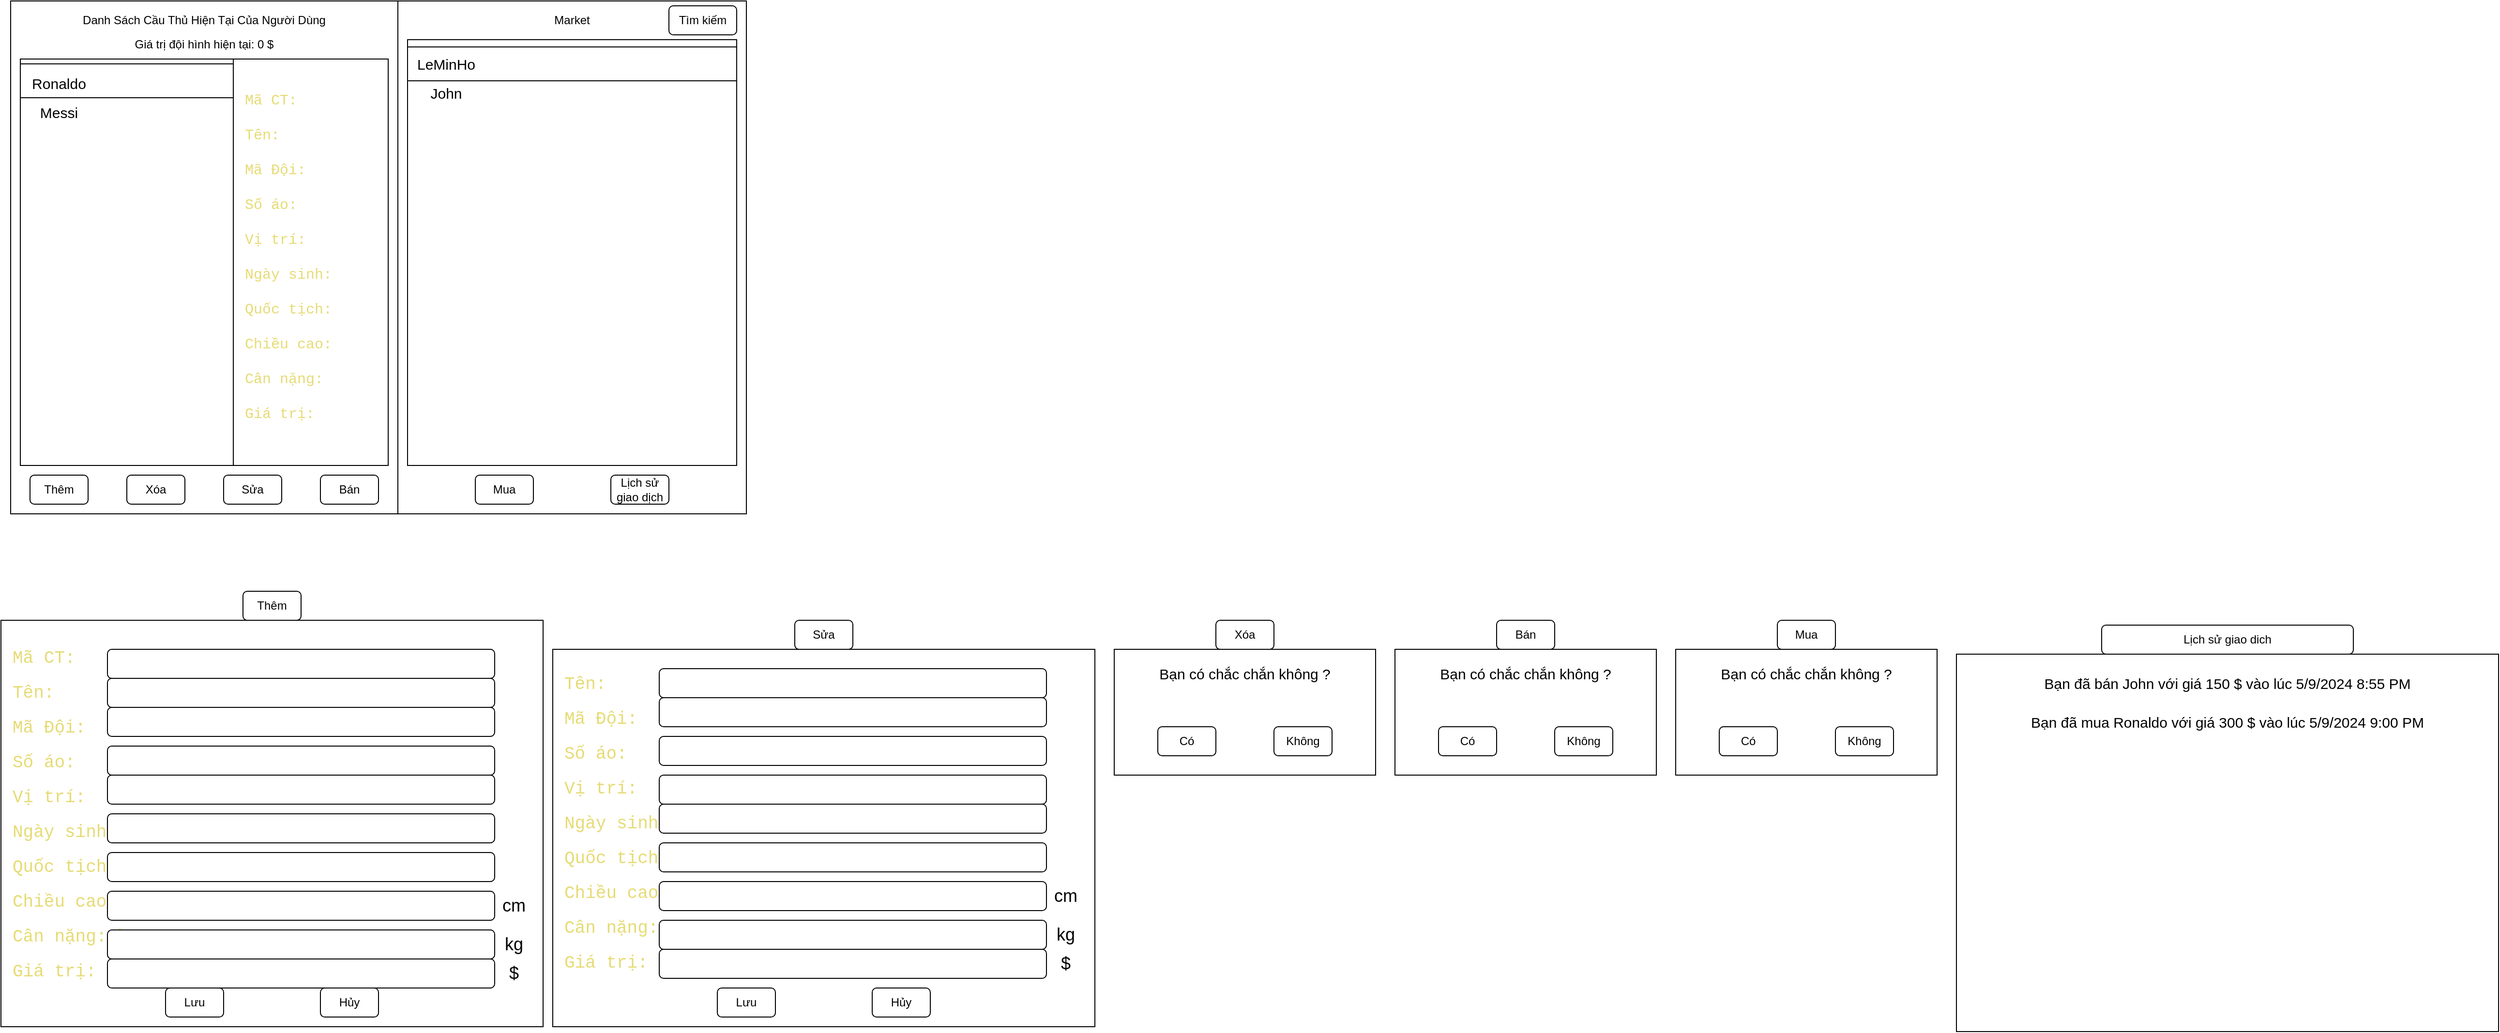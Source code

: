 <mxfile>
    <diagram id="NJaq-msRWG12gq8oBcN4" name="Page-1">
        <mxGraphModel dx="1172" dy="577" grid="1" gridSize="10" guides="1" tooltips="1" connect="1" arrows="1" fold="1" page="1" pageScale="1" pageWidth="850" pageHeight="1100" math="0" shadow="0">
            <root>
                <mxCell id="0"/>
                <mxCell id="1" parent="0"/>
                <mxCell id="2" value="" style="rounded=0;whiteSpace=wrap;html=1;" vertex="1" parent="1">
                    <mxGeometry x="10" y="20" width="760" height="530" as="geometry"/>
                </mxCell>
                <mxCell id="4" value="" style="rounded=0;whiteSpace=wrap;html=1;" vertex="1" parent="1">
                    <mxGeometry x="10" y="20" width="400" height="530" as="geometry"/>
                </mxCell>
                <mxCell id="5" value="Thêm" style="rounded=1;whiteSpace=wrap;html=1;" vertex="1" parent="1">
                    <mxGeometry x="30" y="510" width="60" height="30" as="geometry"/>
                </mxCell>
                <mxCell id="6" value="Xóa" style="rounded=1;whiteSpace=wrap;html=1;" vertex="1" parent="1">
                    <mxGeometry x="130" y="510" width="60" height="30" as="geometry"/>
                </mxCell>
                <mxCell id="7" value="Sửa" style="rounded=1;whiteSpace=wrap;html=1;" vertex="1" parent="1">
                    <mxGeometry x="230" y="510" width="60" height="30" as="geometry"/>
                </mxCell>
                <mxCell id="8" value="" style="rounded=0;whiteSpace=wrap;html=1;" vertex="1" parent="1">
                    <mxGeometry x="20" y="80" width="380" height="420" as="geometry"/>
                </mxCell>
                <mxCell id="9" value="Danh Sách Cầu Thủ Hiện Tại Của Người Dùng" style="text;html=1;strokeColor=none;fillColor=none;align=center;verticalAlign=middle;whiteSpace=wrap;rounded=0;" vertex="1" parent="1">
                    <mxGeometry x="70" y="30" width="280" height="20" as="geometry"/>
                </mxCell>
                <mxCell id="11" value="Tìm kiếm" style="rounded=1;whiteSpace=wrap;html=1;" vertex="1" parent="1">
                    <mxGeometry x="690" y="25" width="70" height="30" as="geometry"/>
                </mxCell>
                <mxCell id="12" value="Market" style="text;html=1;strokeColor=none;fillColor=none;align=center;verticalAlign=middle;whiteSpace=wrap;rounded=0;" vertex="1" parent="1">
                    <mxGeometry x="560" y="25" width="60" height="30" as="geometry"/>
                </mxCell>
                <mxCell id="13" value="" style="rounded=0;whiteSpace=wrap;html=1;" vertex="1" parent="1">
                    <mxGeometry x="420" y="60" width="340" height="440" as="geometry"/>
                </mxCell>
                <mxCell id="16" value="Mua" style="rounded=1;whiteSpace=wrap;html=1;" vertex="1" parent="1">
                    <mxGeometry x="490" y="510" width="60" height="30" as="geometry"/>
                </mxCell>
                <mxCell id="17" value="Bán" style="rounded=1;whiteSpace=wrap;html=1;" vertex="1" parent="1">
                    <mxGeometry x="330" y="510" width="60" height="30" as="geometry"/>
                </mxCell>
                <mxCell id="25" value="Giá trị đội hình hiện tại: 0 $" style="text;html=1;strokeColor=none;fillColor=none;align=center;verticalAlign=middle;whiteSpace=wrap;rounded=0;" vertex="1" parent="1">
                    <mxGeometry x="130" y="50" width="160" height="30" as="geometry"/>
                </mxCell>
                <mxCell id="26" value="Lịch sử giao dịch" style="rounded=1;whiteSpace=wrap;html=1;" vertex="1" parent="1">
                    <mxGeometry x="630" y="510" width="60" height="30" as="geometry"/>
                </mxCell>
                <mxCell id="28" value="Thêm" style="rounded=1;whiteSpace=wrap;html=1;" vertex="1" parent="1">
                    <mxGeometry x="250" y="630" width="60" height="30" as="geometry"/>
                </mxCell>
                <mxCell id="29" value="&lt;span style=&quot;color: rgba(0, 0, 0, 0); font-family: monospace; font-size: 0px; text-align: start;&quot;&gt;%3CmxGraphModel%3E%3Croot%3E%3CmxCell%20id%3D%220%22%2F%3E%3CmxCell%20id%3D%221%22%20parent%3D%220%22%2F%3E%3CmxCell%20id%3D%222%22%20value%3D%22%22%20style%3D%22rounded%3D1%3BwhiteSpace%3Dwrap%3Bhtml%3D1%3BlabelBackgroundColor%3Dnone%3BfontSize%3D18%3B%22%20vertex%3D%221%22%20parent%3D%221%22%3E%3CmxGeometry%20x%3D%2280%22%20y%3D%22680%22%20width%3D%22460%22%20height%3D%2230%22%20as%3D%22geometry%22%2F%3E%3C%2FmxCell%3E%3C%2Froot%3E%3C%2FmxGraphModel%3E&lt;/span&gt;" style="rounded=0;whiteSpace=wrap;html=1;" vertex="1" parent="1">
                    <mxGeometry y="660" width="560" height="420" as="geometry"/>
                </mxCell>
                <mxCell id="30" value="&lt;br style=&quot;font-size: 18px;&quot;&gt;&lt;div style=&quot;color: rgb(255, 255, 255); font-family: &amp;quot;JetBrains Mono Italic&amp;quot;, Consolas, &amp;quot;Courier New&amp;quot;, monospace; font-weight: normal; font-size: 18px; line-height: 18px;&quot;&gt;&lt;div style=&quot;font-size: 18px;&quot;&gt;&lt;span style=&quot;color: rgb(230, 219, 116); font-size: 18px;&quot;&gt;Mã CT:&lt;/span&gt;&lt;/div&gt;&lt;div style=&quot;font-size: 18px;&quot;&gt;&lt;span style=&quot;color: rgb(230, 219, 116); font-size: 18px;&quot;&gt;&lt;br&gt;&lt;/span&gt;&lt;/div&gt;&lt;div style=&quot;font-size: 18px;&quot;&gt;&lt;span style=&quot;color: rgb(230, 219, 116); font-size: 18px;&quot;&gt;Tên:&lt;/span&gt;&lt;/div&gt;&lt;div style=&quot;font-size: 18px;&quot;&gt;&lt;span style=&quot;color: rgb(230, 219, 116); font-size: 18px;&quot;&gt;&lt;br&gt;&lt;/span&gt;&lt;/div&gt;&lt;div style=&quot;font-size: 18px;&quot;&gt;&lt;span style=&quot;color: rgb(230, 219, 116); font-size: 18px;&quot;&gt;Mã Đội:&lt;/span&gt;&lt;/div&gt;&lt;div style=&quot;font-size: 18px;&quot;&gt;&lt;span style=&quot;color: rgb(230, 219, 116); font-size: 18px;&quot;&gt;&lt;br&gt;&lt;/span&gt;&lt;/div&gt;&lt;div style=&quot;font-size: 18px;&quot;&gt;&lt;span style=&quot;color: rgb(230, 219, 116); font-size: 18px;&quot;&gt;Số áo:&lt;/span&gt;&lt;/div&gt;&lt;div style=&quot;font-size: 18px;&quot;&gt;&lt;span style=&quot;color: rgb(230, 219, 116); font-size: 18px;&quot;&gt;&lt;br&gt;&lt;/span&gt;&lt;/div&gt;&lt;div style=&quot;font-size: 18px;&quot;&gt;&lt;span style=&quot;color: rgb(230, 219, 116); font-size: 18px;&quot;&gt;Vị trí:&lt;/span&gt;&lt;/div&gt;&lt;div style=&quot;font-size: 18px;&quot;&gt;&lt;span style=&quot;color: rgb(230, 219, 116); font-size: 18px;&quot;&gt;&lt;br&gt;&lt;/span&gt;&lt;/div&gt;&lt;div style=&quot;font-size: 18px;&quot;&gt;&lt;span style=&quot;color: rgb(230, 219, 116); font-size: 18px;&quot;&gt;Ngày sinh:&lt;/span&gt;&lt;/div&gt;&lt;div style=&quot;font-size: 18px;&quot;&gt;&lt;span style=&quot;color: rgb(230, 219, 116); font-size: 18px;&quot;&gt;&lt;br&gt;&lt;/span&gt;&lt;/div&gt;&lt;div style=&quot;font-size: 18px;&quot;&gt;&lt;span style=&quot;color: rgb(230, 219, 116); font-size: 18px;&quot;&gt;Quốc tịch:&lt;/span&gt;&lt;/div&gt;&lt;div style=&quot;font-size: 18px;&quot;&gt;&lt;span style=&quot;color: rgb(230, 219, 116); font-size: 18px;&quot;&gt;&lt;br&gt;&lt;/span&gt;&lt;/div&gt;&lt;div style=&quot;font-size: 18px;&quot;&gt;&lt;span style=&quot;color: rgb(230, 219, 116); font-size: 18px;&quot;&gt;Chiều cao:&amp;nbsp;&lt;/span&gt;&lt;span style=&quot;color: rgb(230, 219, 116); font-size: 18px;&quot;&gt;cm&lt;/span&gt;&lt;/div&gt;&lt;div style=&quot;font-size: 18px;&quot;&gt;&lt;span style=&quot;color: rgb(230, 219, 116); font-size: 18px;&quot;&gt;&lt;br&gt;&lt;/span&gt;&lt;/div&gt;&lt;div style=&quot;font-size: 18px;&quot;&gt;&lt;span style=&quot;color: rgb(230, 219, 116); font-size: 18px;&quot;&gt;Cân nặng:&lt;/span&gt;&lt;span style=&quot;color: rgb(230, 219, 116); font-size: 18px;&quot;&gt;&amp;nbsp;kg&lt;/span&gt;&lt;/div&gt;&lt;div style=&quot;font-size: 18px;&quot;&gt;&lt;span style=&quot;color: rgb(230, 219, 116); font-size: 18px;&quot;&gt;&lt;br&gt;&lt;/span&gt;&lt;/div&gt;&lt;div style=&quot;font-size: 18px;&quot;&gt;&lt;span style=&quot;color: rgb(230, 219, 116); font-size: 18px;&quot;&gt;Giá trị:&lt;/span&gt;&lt;/div&gt;&lt;/div&gt;" style="text;html=1;strokeColor=none;fillColor=none;align=left;verticalAlign=middle;whiteSpace=wrap;rounded=0;labelBackgroundColor=none;fontSize=18;" vertex="1" parent="1">
                    <mxGeometry x="10" y="670" width="380" height="360" as="geometry"/>
                </mxCell>
                <mxCell id="40" value="" style="rounded=1;whiteSpace=wrap;html=1;labelBackgroundColor=none;fontSize=18;" vertex="1" parent="1">
                    <mxGeometry x="110" y="690" width="400" height="30" as="geometry"/>
                </mxCell>
                <mxCell id="41" value="" style="rounded=1;whiteSpace=wrap;html=1;labelBackgroundColor=none;fontSize=18;" vertex="1" parent="1">
                    <mxGeometry x="110" y="720" width="400" height="30" as="geometry"/>
                </mxCell>
                <mxCell id="42" value="" style="rounded=1;whiteSpace=wrap;html=1;labelBackgroundColor=none;fontSize=18;" vertex="1" parent="1">
                    <mxGeometry x="110" y="750" width="400" height="30" as="geometry"/>
                </mxCell>
                <mxCell id="43" value="" style="rounded=1;whiteSpace=wrap;html=1;labelBackgroundColor=none;fontSize=18;" vertex="1" parent="1">
                    <mxGeometry x="110" y="790" width="400" height="30" as="geometry"/>
                </mxCell>
                <mxCell id="44" value="" style="rounded=1;whiteSpace=wrap;html=1;labelBackgroundColor=none;fontSize=18;" vertex="1" parent="1">
                    <mxGeometry x="110" y="820" width="400" height="30" as="geometry"/>
                </mxCell>
                <mxCell id="45" value="" style="rounded=1;whiteSpace=wrap;html=1;labelBackgroundColor=none;fontSize=18;" vertex="1" parent="1">
                    <mxGeometry x="110" y="860" width="400" height="30" as="geometry"/>
                </mxCell>
                <mxCell id="46" value="" style="rounded=1;whiteSpace=wrap;html=1;labelBackgroundColor=none;fontSize=18;" vertex="1" parent="1">
                    <mxGeometry x="110" y="900" width="400" height="30" as="geometry"/>
                </mxCell>
                <mxCell id="47" value="" style="rounded=1;whiteSpace=wrap;html=1;labelBackgroundColor=none;fontSize=18;" vertex="1" parent="1">
                    <mxGeometry x="110" y="940" width="400" height="30" as="geometry"/>
                </mxCell>
                <mxCell id="48" value="" style="rounded=1;whiteSpace=wrap;html=1;labelBackgroundColor=none;fontSize=18;" vertex="1" parent="1">
                    <mxGeometry x="110" y="980" width="400" height="30" as="geometry"/>
                </mxCell>
                <mxCell id="49" value="" style="rounded=1;whiteSpace=wrap;html=1;labelBackgroundColor=none;fontSize=18;" vertex="1" parent="1">
                    <mxGeometry x="110" y="1010" width="400" height="30" as="geometry"/>
                </mxCell>
                <mxCell id="50" value="cm" style="text;html=1;strokeColor=none;fillColor=none;align=center;verticalAlign=middle;whiteSpace=wrap;rounded=0;labelBackgroundColor=none;fontSize=18;" vertex="1" parent="1">
                    <mxGeometry x="500" y="940" width="60" height="30" as="geometry"/>
                </mxCell>
                <mxCell id="51" value="kg" style="text;html=1;strokeColor=none;fillColor=none;align=center;verticalAlign=middle;whiteSpace=wrap;rounded=0;labelBackgroundColor=none;fontSize=18;" vertex="1" parent="1">
                    <mxGeometry x="500" y="980" width="60" height="30" as="geometry"/>
                </mxCell>
                <mxCell id="52" value="$" style="text;html=1;strokeColor=none;fillColor=none;align=center;verticalAlign=middle;whiteSpace=wrap;rounded=0;labelBackgroundColor=none;fontSize=18;" vertex="1" parent="1">
                    <mxGeometry x="500" y="1010" width="60" height="30" as="geometry"/>
                </mxCell>
                <mxCell id="56" value="" style="rounded=0;whiteSpace=wrap;html=1;labelBackgroundColor=none;fontSize=15;" vertex="1" parent="1">
                    <mxGeometry x="240" y="80" width="160" height="420" as="geometry"/>
                </mxCell>
                <mxCell id="57" value="&lt;div style=&quot;color: rgb(255, 255, 255); font-family: &amp;quot;JetBrains Mono Italic&amp;quot;, Consolas, &amp;quot;Courier New&amp;quot;, monospace; line-height: 18px;&quot;&gt;&lt;div&gt;&lt;span style=&quot;color: #e6db74;&quot;&gt;Mã CT:&lt;/span&gt;&lt;/div&gt;&lt;div&gt;&lt;span style=&quot;color: #743ad5;&quot;&gt;&lt;br&gt;&lt;/span&gt;&lt;/div&gt;&lt;div&gt;&lt;span style=&quot;color: #e6db74;&quot;&gt;Tên:&lt;/span&gt;&lt;/div&gt;&lt;div&gt;&lt;span style=&quot;color: #743ad5;&quot;&gt;&lt;br&gt;&lt;/span&gt;&lt;/div&gt;&lt;div&gt;&lt;span style=&quot;color: #e6db74;&quot;&gt;Mã Đội:&lt;/span&gt;&lt;/div&gt;&lt;div&gt;&lt;span style=&quot;color: #743ad5;&quot;&gt;&lt;br&gt;&lt;/span&gt;&lt;/div&gt;&lt;div&gt;&lt;span style=&quot;color: #e6db74;&quot;&gt;Số áo:&lt;/span&gt;&lt;/div&gt;&lt;div&gt;&lt;span style=&quot;color: #743ad5;&quot;&gt;&lt;br&gt;&lt;/span&gt;&lt;/div&gt;&lt;div&gt;&lt;span style=&quot;color: #e6db74;&quot;&gt;Vị trí:&lt;/span&gt;&lt;/div&gt;&lt;div&gt;&lt;span style=&quot;color: #743ad5;&quot;&gt;&lt;br&gt;&lt;/span&gt;&lt;/div&gt;&lt;div&gt;&lt;span style=&quot;color: #e6db74;&quot;&gt;Ngày sinh:&lt;/span&gt;&lt;/div&gt;&lt;div&gt;&lt;br&gt;&lt;/div&gt;&lt;div&gt;&lt;span style=&quot;color: #e6db74;&quot;&gt;Quốc tịch:&lt;/span&gt;&lt;/div&gt;&lt;div&gt;&lt;span style=&quot;color: #743ad5;&quot;&gt;&lt;br&gt;&lt;/span&gt;&lt;/div&gt;&lt;div&gt;&lt;span style=&quot;color: #e6db74;&quot;&gt;Chiều cao:&lt;/span&gt;&lt;/div&gt;&lt;div&gt;&lt;span style=&quot;color: #e6db74;&quot;&gt;&lt;br&gt;&lt;/span&gt;&lt;/div&gt;&lt;div&gt;&lt;span style=&quot;color: #e6db74;&quot;&gt;Cân nặng:&lt;/span&gt;&lt;/div&gt;&lt;div&gt;&lt;span style=&quot;color: #e6db74;&quot;&gt;&lt;br&gt;&lt;/span&gt;&lt;/div&gt;&lt;div&gt;&lt;span style=&quot;color: #e6db74;&quot;&gt;Giá trị:&lt;/span&gt;&lt;/div&gt;&lt;/div&gt;" style="text;html=1;strokeColor=none;fillColor=none;align=left;verticalAlign=middle;whiteSpace=wrap;rounded=0;labelBackgroundColor=none;fontSize=15;" vertex="1" parent="1">
                    <mxGeometry x="250" y="235" width="220" height="100" as="geometry"/>
                </mxCell>
                <mxCell id="60" value="Messi" style="text;html=1;strokeColor=none;fillColor=none;align=center;verticalAlign=middle;whiteSpace=wrap;rounded=0;labelBackgroundColor=none;fontSize=15;" vertex="1" parent="1">
                    <mxGeometry x="30" y="120" width="60" height="30" as="geometry"/>
                </mxCell>
                <mxCell id="61" value="Sửa" style="rounded=1;whiteSpace=wrap;html=1;" vertex="1" parent="1">
                    <mxGeometry x="820" y="660" width="60" height="30" as="geometry"/>
                </mxCell>
                <mxCell id="98" value="&lt;span style=&quot;color: rgba(0, 0, 0, 0); font-family: monospace; font-size: 0px; text-align: start;&quot;&gt;%3CmxGraphModel%3E%3Croot%3E%3CmxCell%20id%3D%220%22%2F%3E%3CmxCell%20id%3D%221%22%20parent%3D%220%22%2F%3E%3CmxCell%20id%3D%222%22%20value%3D%22%22%20style%3D%22rounded%3D1%3BwhiteSpace%3Dwrap%3Bhtml%3D1%3BlabelBackgroundColor%3Dnone%3BfontSize%3D18%3B%22%20vertex%3D%221%22%20parent%3D%221%22%3E%3CmxGeometry%20x%3D%2280%22%20y%3D%22680%22%20width%3D%22460%22%20height%3D%2230%22%20as%3D%22geometry%22%2F%3E%3C%2FmxCell%3E%3C%2Froot%3E%3C%2FmxGraphModel%3E&lt;/span&gt;" style="rounded=0;whiteSpace=wrap;html=1;" vertex="1" parent="1">
                    <mxGeometry x="570" y="690" width="560" height="390" as="geometry"/>
                </mxCell>
                <mxCell id="99" value="&lt;br style=&quot;font-size: 18px;&quot;&gt;&lt;div style=&quot;color: rgb(255, 255, 255); font-family: &amp;quot;JetBrains Mono Italic&amp;quot;, Consolas, &amp;quot;Courier New&amp;quot;, monospace; font-weight: normal; font-size: 18px; line-height: 18px;&quot;&gt;&lt;div style=&quot;font-size: 18px;&quot;&gt;&lt;br&gt;&lt;/div&gt;&lt;div style=&quot;font-size: 18px;&quot;&gt;&lt;span style=&quot;color: rgb(230, 219, 116); font-size: 18px;&quot;&gt;Tên:&lt;/span&gt;&lt;/div&gt;&lt;div style=&quot;font-size: 18px;&quot;&gt;&lt;span style=&quot;color: rgb(230, 219, 116); font-size: 18px;&quot;&gt;&lt;br&gt;&lt;/span&gt;&lt;/div&gt;&lt;div style=&quot;font-size: 18px;&quot;&gt;&lt;span style=&quot;color: rgb(230, 219, 116); font-size: 18px;&quot;&gt;Mã Đội:&lt;/span&gt;&lt;/div&gt;&lt;div style=&quot;font-size: 18px;&quot;&gt;&lt;span style=&quot;color: rgb(230, 219, 116); font-size: 18px;&quot;&gt;&lt;br&gt;&lt;/span&gt;&lt;/div&gt;&lt;div style=&quot;font-size: 18px;&quot;&gt;&lt;span style=&quot;color: rgb(230, 219, 116); font-size: 18px;&quot;&gt;Số áo:&lt;/span&gt;&lt;/div&gt;&lt;div style=&quot;font-size: 18px;&quot;&gt;&lt;span style=&quot;color: rgb(230, 219, 116); font-size: 18px;&quot;&gt;&lt;br&gt;&lt;/span&gt;&lt;/div&gt;&lt;div style=&quot;font-size: 18px;&quot;&gt;&lt;span style=&quot;color: rgb(230, 219, 116); font-size: 18px;&quot;&gt;Vị trí:&lt;/span&gt;&lt;/div&gt;&lt;div style=&quot;font-size: 18px;&quot;&gt;&lt;span style=&quot;color: rgb(230, 219, 116); font-size: 18px;&quot;&gt;&lt;br&gt;&lt;/span&gt;&lt;/div&gt;&lt;div style=&quot;font-size: 18px;&quot;&gt;&lt;span style=&quot;color: rgb(230, 219, 116); font-size: 18px;&quot;&gt;Ngày sinh:&lt;/span&gt;&lt;/div&gt;&lt;div style=&quot;font-size: 18px;&quot;&gt;&lt;span style=&quot;color: rgb(230, 219, 116); font-size: 18px;&quot;&gt;&lt;br&gt;&lt;/span&gt;&lt;/div&gt;&lt;div style=&quot;font-size: 18px;&quot;&gt;&lt;span style=&quot;color: rgb(230, 219, 116); font-size: 18px;&quot;&gt;Quốc tịch:&lt;/span&gt;&lt;/div&gt;&lt;div style=&quot;font-size: 18px;&quot;&gt;&lt;span style=&quot;color: rgb(230, 219, 116); font-size: 18px;&quot;&gt;&lt;br&gt;&lt;/span&gt;&lt;/div&gt;&lt;div style=&quot;font-size: 18px;&quot;&gt;&lt;span style=&quot;color: rgb(230, 219, 116); font-size: 18px;&quot;&gt;Chiều cao:&amp;nbsp;&lt;/span&gt;&lt;span style=&quot;color: rgb(230, 219, 116); font-size: 18px;&quot;&gt;cm&lt;/span&gt;&lt;/div&gt;&lt;div style=&quot;font-size: 18px;&quot;&gt;&lt;span style=&quot;color: rgb(230, 219, 116); font-size: 18px;&quot;&gt;&lt;br&gt;&lt;/span&gt;&lt;/div&gt;&lt;div style=&quot;font-size: 18px;&quot;&gt;&lt;span style=&quot;color: rgb(230, 219, 116); font-size: 18px;&quot;&gt;Cân nặng:&lt;/span&gt;&lt;span style=&quot;color: rgb(230, 219, 116); font-size: 18px;&quot;&gt;&amp;nbsp;kg&lt;/span&gt;&lt;/div&gt;&lt;div style=&quot;font-size: 18px;&quot;&gt;&lt;span style=&quot;color: rgb(230, 219, 116); font-size: 18px;&quot;&gt;&lt;br&gt;&lt;/span&gt;&lt;/div&gt;&lt;div style=&quot;font-size: 18px;&quot;&gt;&lt;span style=&quot;color: rgb(230, 219, 116); font-size: 18px;&quot;&gt;Giá trị:&lt;/span&gt;&lt;/div&gt;&lt;/div&gt;" style="text;html=1;strokeColor=none;fillColor=none;align=left;verticalAlign=middle;whiteSpace=wrap;rounded=0;labelBackgroundColor=none;fontSize=18;" vertex="1" parent="1">
                    <mxGeometry x="580" y="670" width="380" height="360" as="geometry"/>
                </mxCell>
                <mxCell id="101" value="" style="rounded=1;whiteSpace=wrap;html=1;labelBackgroundColor=none;fontSize=18;" vertex="1" parent="1">
                    <mxGeometry x="680" y="710" width="400" height="30" as="geometry"/>
                </mxCell>
                <mxCell id="102" value="" style="rounded=1;whiteSpace=wrap;html=1;labelBackgroundColor=none;fontSize=18;" vertex="1" parent="1">
                    <mxGeometry x="680" y="740" width="400" height="30" as="geometry"/>
                </mxCell>
                <mxCell id="103" value="" style="rounded=1;whiteSpace=wrap;html=1;labelBackgroundColor=none;fontSize=18;" vertex="1" parent="1">
                    <mxGeometry x="680" y="780" width="400" height="30" as="geometry"/>
                </mxCell>
                <mxCell id="104" value="" style="rounded=1;whiteSpace=wrap;html=1;labelBackgroundColor=none;fontSize=18;" vertex="1" parent="1">
                    <mxGeometry x="680" y="820" width="400" height="30" as="geometry"/>
                </mxCell>
                <mxCell id="105" value="" style="rounded=1;whiteSpace=wrap;html=1;labelBackgroundColor=none;fontSize=18;" vertex="1" parent="1">
                    <mxGeometry x="680" y="850" width="400" height="30" as="geometry"/>
                </mxCell>
                <mxCell id="106" value="" style="rounded=1;whiteSpace=wrap;html=1;labelBackgroundColor=none;fontSize=18;" vertex="1" parent="1">
                    <mxGeometry x="680" y="890" width="400" height="30" as="geometry"/>
                </mxCell>
                <mxCell id="107" value="" style="rounded=1;whiteSpace=wrap;html=1;labelBackgroundColor=none;fontSize=18;" vertex="1" parent="1">
                    <mxGeometry x="680" y="930" width="400" height="30" as="geometry"/>
                </mxCell>
                <mxCell id="108" value="" style="rounded=1;whiteSpace=wrap;html=1;labelBackgroundColor=none;fontSize=18;" vertex="1" parent="1">
                    <mxGeometry x="680" y="970" width="400" height="30" as="geometry"/>
                </mxCell>
                <mxCell id="109" value="" style="rounded=1;whiteSpace=wrap;html=1;labelBackgroundColor=none;fontSize=18;" vertex="1" parent="1">
                    <mxGeometry x="680" y="1000" width="400" height="30" as="geometry"/>
                </mxCell>
                <mxCell id="110" value="cm" style="text;html=1;strokeColor=none;fillColor=none;align=center;verticalAlign=middle;whiteSpace=wrap;rounded=0;labelBackgroundColor=none;fontSize=18;" vertex="1" parent="1">
                    <mxGeometry x="1070" y="930" width="60" height="30" as="geometry"/>
                </mxCell>
                <mxCell id="111" value="kg" style="text;html=1;strokeColor=none;fillColor=none;align=center;verticalAlign=middle;whiteSpace=wrap;rounded=0;labelBackgroundColor=none;fontSize=18;" vertex="1" parent="1">
                    <mxGeometry x="1070" y="970" width="60" height="30" as="geometry"/>
                </mxCell>
                <mxCell id="112" value="$" style="text;html=1;strokeColor=none;fillColor=none;align=center;verticalAlign=middle;whiteSpace=wrap;rounded=0;labelBackgroundColor=none;fontSize=18;" vertex="1" parent="1">
                    <mxGeometry x="1070" y="1000" width="60" height="30" as="geometry"/>
                </mxCell>
                <mxCell id="113" value="Lưu" style="rounded=1;whiteSpace=wrap;html=1;" vertex="1" parent="1">
                    <mxGeometry x="740" y="1040" width="60" height="30" as="geometry"/>
                </mxCell>
                <mxCell id="114" value="Hủy" style="rounded=1;whiteSpace=wrap;html=1;" vertex="1" parent="1">
                    <mxGeometry x="900" y="1040" width="60" height="30" as="geometry"/>
                </mxCell>
                <mxCell id="117" value="Lưu" style="rounded=1;whiteSpace=wrap;html=1;" vertex="1" parent="1">
                    <mxGeometry x="170" y="1040" width="60" height="30" as="geometry"/>
                </mxCell>
                <mxCell id="118" value="Hủy" style="rounded=1;whiteSpace=wrap;html=1;" vertex="1" parent="1">
                    <mxGeometry x="330" y="1040" width="60" height="30" as="geometry"/>
                </mxCell>
                <mxCell id="119" value="Xóa" style="rounded=1;whiteSpace=wrap;html=1;" vertex="1" parent="1">
                    <mxGeometry x="1255" y="660" width="60" height="30" as="geometry"/>
                </mxCell>
                <mxCell id="120" value="&lt;span style=&quot;color: rgba(0, 0, 0, 0); font-family: monospace; font-size: 0px; text-align: start;&quot;&gt;%3CmxGraphModel%3E%3Croot%3E%3CmxCell%20id%3D%220%22%2F%3E%3CmxCell%20id%3D%221%22%20parent%3D%220%22%2F%3E%3CmxCell%20id%3D%222%22%20value%3D%22%22%20style%3D%22rounded%3D1%3BwhiteSpace%3Dwrap%3Bhtml%3D1%3BlabelBackgroundColor%3Dnone%3BfontSize%3D18%3B%22%20vertex%3D%221%22%20parent%3D%221%22%3E%3CmxGeometry%20x%3D%2280%22%20y%3D%22680%22%20width%3D%22460%22%20height%3D%2230%22%20as%3D%22geometry%22%2F%3E%3C%2FmxCell%3E%3C%2Froot%3E%3C%2FmxGraphModel%3E&lt;/span&gt;" style="rounded=0;whiteSpace=wrap;html=1;" vertex="1" parent="1">
                    <mxGeometry x="1150" y="690" width="270" height="130" as="geometry"/>
                </mxCell>
                <mxCell id="121" value="Bạn có chắc chắn không ?" style="text;html=1;strokeColor=none;fillColor=none;align=center;verticalAlign=middle;whiteSpace=wrap;rounded=0;labelBackgroundColor=none;fontSize=15;" vertex="1" parent="1">
                    <mxGeometry x="1175" y="700" width="220" height="30" as="geometry"/>
                </mxCell>
                <mxCell id="122" value="Có" style="rounded=1;whiteSpace=wrap;html=1;" vertex="1" parent="1">
                    <mxGeometry x="1195" y="770" width="60" height="30" as="geometry"/>
                </mxCell>
                <mxCell id="123" value="Không" style="rounded=1;whiteSpace=wrap;html=1;" vertex="1" parent="1">
                    <mxGeometry x="1315" y="770" width="60" height="30" as="geometry"/>
                </mxCell>
                <mxCell id="127" value="" style="rounded=0;whiteSpace=wrap;html=1;labelBackgroundColor=none;fontSize=15;" vertex="1" parent="1">
                    <mxGeometry x="20" y="85" width="220" height="35" as="geometry"/>
                </mxCell>
                <mxCell id="125" value="John" style="text;html=1;strokeColor=none;fillColor=none;align=center;verticalAlign=middle;whiteSpace=wrap;rounded=0;labelBackgroundColor=none;fontSize=15;" vertex="1" parent="1">
                    <mxGeometry x="430" y="100" width="60" height="30" as="geometry"/>
                </mxCell>
                <mxCell id="55" value="Ronaldo" style="text;html=1;strokeColor=none;fillColor=none;align=center;verticalAlign=middle;whiteSpace=wrap;rounded=0;labelBackgroundColor=none;fontSize=15;" vertex="1" parent="1">
                    <mxGeometry x="30" y="90" width="60" height="30" as="geometry"/>
                </mxCell>
                <mxCell id="128" value="" style="rounded=0;whiteSpace=wrap;html=1;labelBackgroundColor=none;fontSize=15;" vertex="1" parent="1">
                    <mxGeometry x="420" y="67.5" width="340" height="35" as="geometry"/>
                </mxCell>
                <mxCell id="124" value="LeMinHo" style="text;html=1;strokeColor=none;fillColor=none;align=center;verticalAlign=middle;whiteSpace=wrap;rounded=0;labelBackgroundColor=none;fontSize=15;" vertex="1" parent="1">
                    <mxGeometry x="430" y="70" width="60" height="30" as="geometry"/>
                </mxCell>
                <mxCell id="129" value="Bán" style="rounded=1;whiteSpace=wrap;html=1;" vertex="1" parent="1">
                    <mxGeometry x="1545" y="660" width="60" height="30" as="geometry"/>
                </mxCell>
                <mxCell id="130" value="&lt;span style=&quot;color: rgba(0, 0, 0, 0); font-family: monospace; font-size: 0px; text-align: start;&quot;&gt;%3CmxGraphModel%3E%3Croot%3E%3CmxCell%20id%3D%220%22%2F%3E%3CmxCell%20id%3D%221%22%20parent%3D%220%22%2F%3E%3CmxCell%20id%3D%222%22%20value%3D%22%22%20style%3D%22rounded%3D1%3BwhiteSpace%3Dwrap%3Bhtml%3D1%3BlabelBackgroundColor%3Dnone%3BfontSize%3D18%3B%22%20vertex%3D%221%22%20parent%3D%221%22%3E%3CmxGeometry%20x%3D%2280%22%20y%3D%22680%22%20width%3D%22460%22%20height%3D%2230%22%20as%3D%22geometry%22%2F%3E%3C%2FmxCell%3E%3C%2Froot%3E%3C%2FmxGraphModel%3E&lt;/span&gt;" style="rounded=0;whiteSpace=wrap;html=1;" vertex="1" parent="1">
                    <mxGeometry x="1440" y="690" width="270" height="130" as="geometry"/>
                </mxCell>
                <mxCell id="131" value="Bạn có chắc chắn không ?" style="text;html=1;strokeColor=none;fillColor=none;align=center;verticalAlign=middle;whiteSpace=wrap;rounded=0;labelBackgroundColor=none;fontSize=15;" vertex="1" parent="1">
                    <mxGeometry x="1465" y="700" width="220" height="30" as="geometry"/>
                </mxCell>
                <mxCell id="132" value="Có" style="rounded=1;whiteSpace=wrap;html=1;" vertex="1" parent="1">
                    <mxGeometry x="1485" y="770" width="60" height="30" as="geometry"/>
                </mxCell>
                <mxCell id="133" value="Không" style="rounded=1;whiteSpace=wrap;html=1;" vertex="1" parent="1">
                    <mxGeometry x="1605" y="770" width="60" height="30" as="geometry"/>
                </mxCell>
                <mxCell id="134" value="Mua" style="rounded=1;whiteSpace=wrap;html=1;" vertex="1" parent="1">
                    <mxGeometry x="1835" y="660" width="60" height="30" as="geometry"/>
                </mxCell>
                <mxCell id="135" value="&lt;span style=&quot;color: rgba(0, 0, 0, 0); font-family: monospace; font-size: 0px; text-align: start;&quot;&gt;%3CmxGraphModel%3E%3Croot%3E%3CmxCell%20id%3D%220%22%2F%3E%3CmxCell%20id%3D%221%22%20parent%3D%220%22%2F%3E%3CmxCell%20id%3D%222%22%20value%3D%22%22%20style%3D%22rounded%3D1%3BwhiteSpace%3Dwrap%3Bhtml%3D1%3BlabelBackgroundColor%3Dnone%3BfontSize%3D18%3B%22%20vertex%3D%221%22%20parent%3D%221%22%3E%3CmxGeometry%20x%3D%2280%22%20y%3D%22680%22%20width%3D%22460%22%20height%3D%2230%22%20as%3D%22geometry%22%2F%3E%3C%2FmxCell%3E%3C%2Froot%3E%3C%2FmxGraphModel%3E&lt;/span&gt;" style="rounded=0;whiteSpace=wrap;html=1;" vertex="1" parent="1">
                    <mxGeometry x="1730" y="690" width="270" height="130" as="geometry"/>
                </mxCell>
                <mxCell id="136" value="Bạn có chắc chắn không ?" style="text;html=1;strokeColor=none;fillColor=none;align=center;verticalAlign=middle;whiteSpace=wrap;rounded=0;labelBackgroundColor=none;fontSize=15;" vertex="1" parent="1">
                    <mxGeometry x="1755" y="700" width="220" height="30" as="geometry"/>
                </mxCell>
                <mxCell id="137" value="Có" style="rounded=1;whiteSpace=wrap;html=1;" vertex="1" parent="1">
                    <mxGeometry x="1775" y="770" width="60" height="30" as="geometry"/>
                </mxCell>
                <mxCell id="138" value="Không" style="rounded=1;whiteSpace=wrap;html=1;" vertex="1" parent="1">
                    <mxGeometry x="1895" y="770" width="60" height="30" as="geometry"/>
                </mxCell>
                <mxCell id="139" value="Lịch sử giao dich" style="rounded=1;whiteSpace=wrap;html=1;" vertex="1" parent="1">
                    <mxGeometry x="2170" y="665" width="260" height="30" as="geometry"/>
                </mxCell>
                <mxCell id="140" value="&lt;span style=&quot;color: rgba(0, 0, 0, 0); font-family: monospace; font-size: 0px; text-align: start;&quot;&gt;%3CmxGraphModel%3E%3Croot%3E%3CmxCell%20id%3D%220%22%2F%3E%3CmxCell%20id%3D%221%22%20parent%3D%220%22%2F%3E%3CmxCell%20id%3D%222%22%20value%3D%22%22%20style%3D%22rounded%3D1%3BwhiteSpace%3Dwrap%3Bhtml%3D1%3BlabelBackgroundColor%3Dnone%3BfontSize%3D18%3B%22%20vertex%3D%221%22%20parent%3D%221%22%3E%3CmxGeometry%20x%3D%2280%22%20y%3D%22680%22%20width%3D%22460%22%20height%3D%2230%22%20as%3D%22geometry%22%2F%3E%3C%2FmxCell%3E%3C%2Froot%3E%3C%2FmxGraphModel%3E&lt;/span&gt;" style="rounded=0;whiteSpace=wrap;html=1;" vertex="1" parent="1">
                    <mxGeometry x="2020" y="695" width="560" height="390" as="geometry"/>
                </mxCell>
                <mxCell id="156" value="Bạn đã bán John với giá 150 $ vào lúc 5/9/2024 8:55 PM" style="text;html=1;strokeColor=none;fillColor=none;align=center;verticalAlign=middle;whiteSpace=wrap;rounded=0;labelBackgroundColor=none;fontSize=15;" vertex="1" parent="1">
                    <mxGeometry x="2095" y="710" width="410" height="30" as="geometry"/>
                </mxCell>
                <mxCell id="158" value="Bạn đã mua Ronaldo với giá 300 $ vào lúc 5/9/2024 9:00 PM" style="text;html=1;strokeColor=none;fillColor=none;align=center;verticalAlign=middle;whiteSpace=wrap;rounded=0;labelBackgroundColor=none;fontSize=15;" vertex="1" parent="1">
                    <mxGeometry x="2095" y="750" width="410" height="30" as="geometry"/>
                </mxCell>
            </root>
        </mxGraphModel>
    </diagram>
</mxfile>